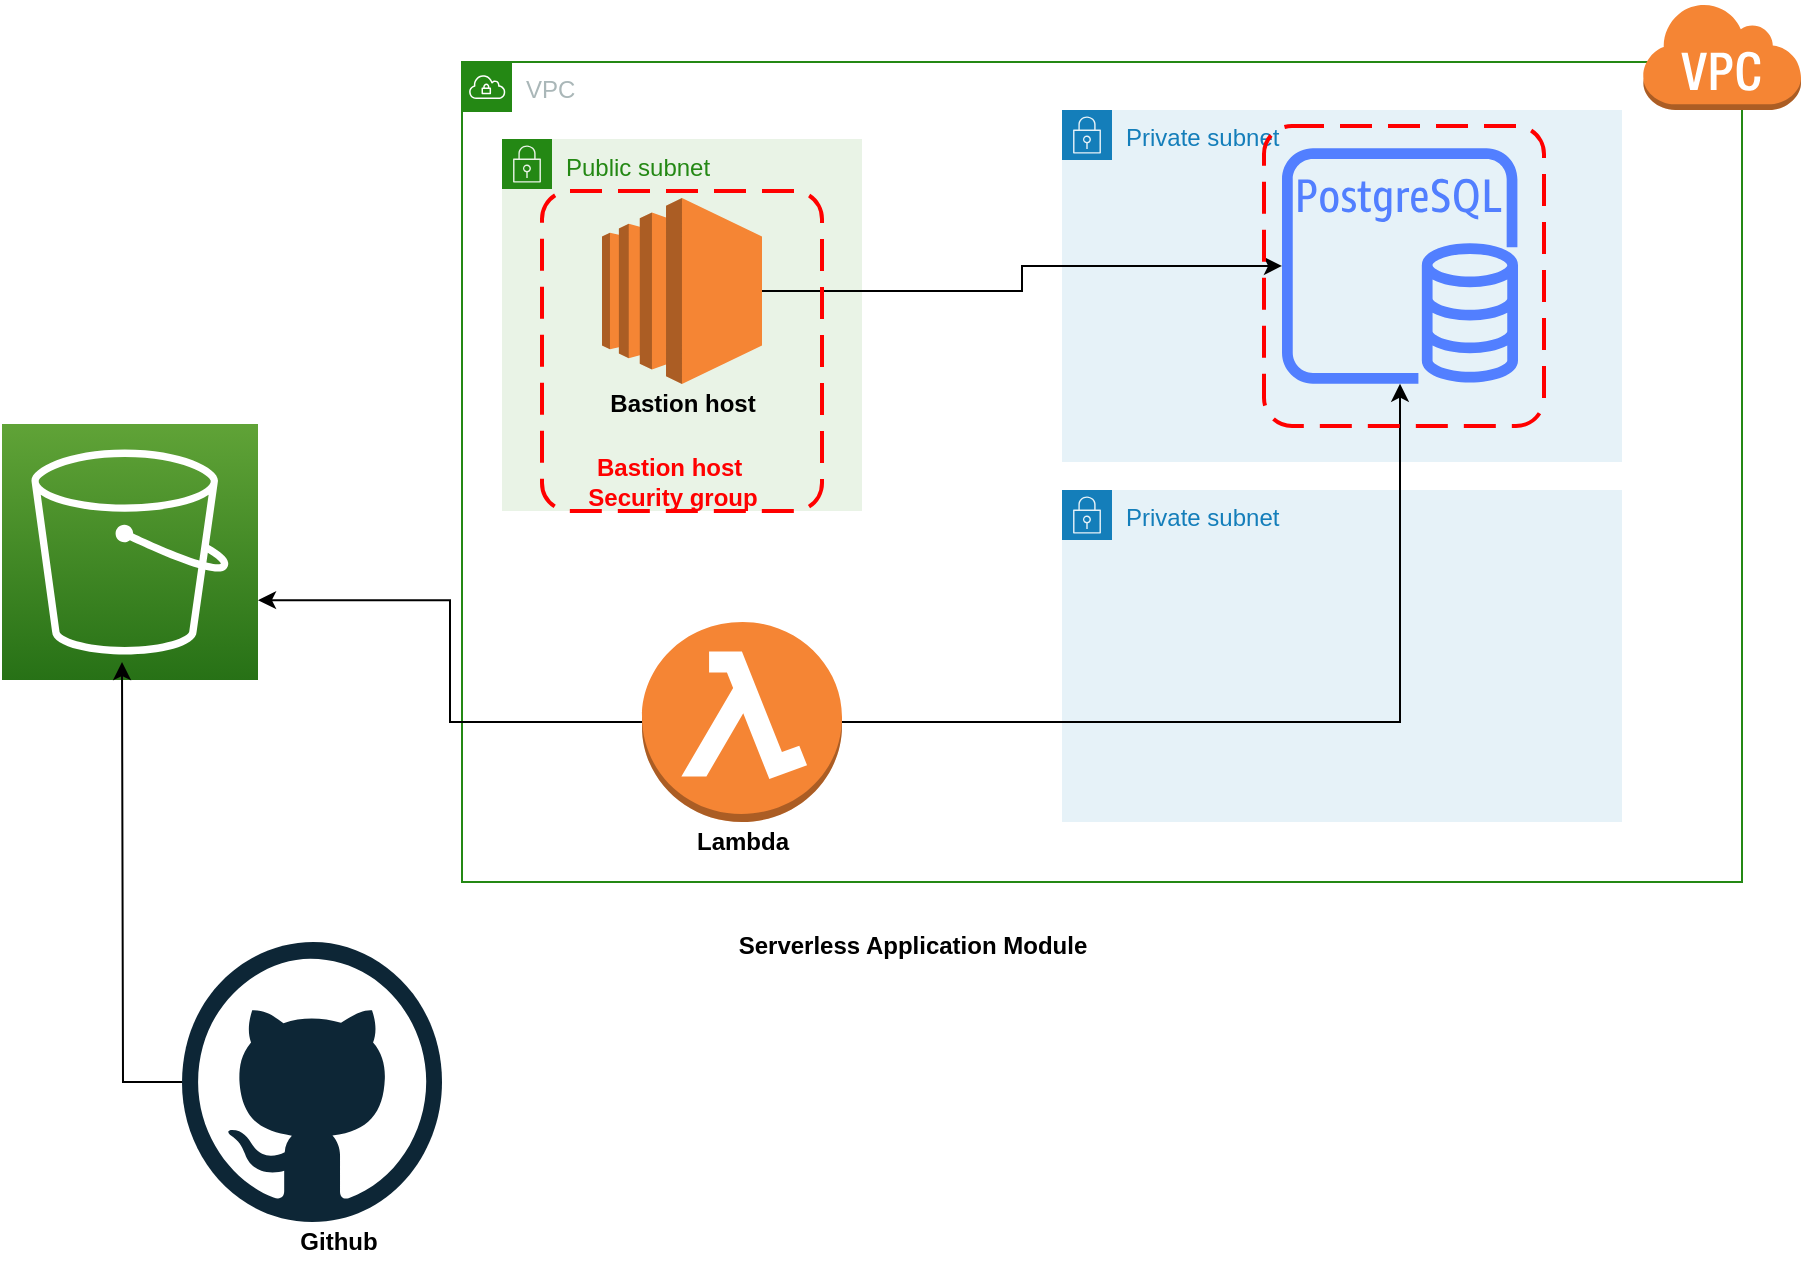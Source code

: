<mxfile version="15.5.2" type="github"><diagram id="OVfzH5pYAAs6eM7BDuYv" name="Page-1"><mxGraphModel dx="2916" dy="737" grid="1" gridSize="10" guides="1" tooltips="1" connect="1" arrows="1" fold="1" page="1" pageScale="1" pageWidth="850" pageHeight="1100" math="0" shadow="0"><root><mxCell id="0"/><mxCell id="1" parent="0"/><mxCell id="mRz5VZ8LwVsas3YyahYp-1" value="VPC" style="points=[[0,0],[0.25,0],[0.5,0],[0.75,0],[1,0],[1,0.25],[1,0.5],[1,0.75],[1,1],[0.75,1],[0.5,1],[0.25,1],[0,1],[0,0.75],[0,0.5],[0,0.25]];outlineConnect=0;gradientColor=none;html=1;whiteSpace=wrap;fontSize=12;fontStyle=0;shape=mxgraph.aws4.group;grIcon=mxgraph.aws4.group_vpc;strokeColor=#248814;fillColor=none;verticalAlign=top;align=left;spacingLeft=30;fontColor=#AAB7B8;dashed=0;" vertex="1" parent="1"><mxGeometry x="140" y="40" width="640" height="410" as="geometry"/></mxCell><mxCell id="mRz5VZ8LwVsas3YyahYp-2" value="" style="outlineConnect=0;dashed=0;verticalLabelPosition=bottom;verticalAlign=top;align=center;html=1;shape=mxgraph.aws3.virtual_private_cloud;fillColor=#F58534;gradientColor=none;" vertex="1" parent="1"><mxGeometry x="730" y="10" width="79.5" height="54" as="geometry"/></mxCell><mxCell id="mRz5VZ8LwVsas3YyahYp-3" value="Private subnet" style="points=[[0,0],[0.25,0],[0.5,0],[0.75,0],[1,0],[1,0.25],[1,0.5],[1,0.75],[1,1],[0.75,1],[0.5,1],[0.25,1],[0,1],[0,0.75],[0,0.5],[0,0.25]];outlineConnect=0;gradientColor=none;html=1;whiteSpace=wrap;fontSize=12;fontStyle=0;shape=mxgraph.aws4.group;grIcon=mxgraph.aws4.group_security_group;grStroke=0;strokeColor=#147EBA;fillColor=#E6F2F8;verticalAlign=top;align=left;spacingLeft=30;fontColor=#147EBA;dashed=0;" vertex="1" parent="1"><mxGeometry x="440" y="64" width="280" height="176" as="geometry"/></mxCell><mxCell id="mRz5VZ8LwVsas3YyahYp-4" value="Private subnet" style="points=[[0,0],[0.25,0],[0.5,0],[0.75,0],[1,0],[1,0.25],[1,0.5],[1,0.75],[1,1],[0.75,1],[0.5,1],[0.25,1],[0,1],[0,0.75],[0,0.5],[0,0.25]];outlineConnect=0;gradientColor=none;html=1;whiteSpace=wrap;fontSize=12;fontStyle=0;shape=mxgraph.aws4.group;grIcon=mxgraph.aws4.group_security_group;grStroke=0;strokeColor=#147EBA;fillColor=#E6F2F8;verticalAlign=top;align=left;spacingLeft=30;fontColor=#147EBA;dashed=0;" vertex="1" parent="1"><mxGeometry x="440" y="254" width="280" height="166" as="geometry"/></mxCell><mxCell id="mRz5VZ8LwVsas3YyahYp-6" value="" style="sketch=0;outlineConnect=0;fontColor=#232F3E;gradientColor=none;fillColor=#527FFF;strokeColor=none;dashed=0;verticalLabelPosition=bottom;verticalAlign=top;align=center;html=1;fontSize=12;fontStyle=0;aspect=fixed;pointerEvents=1;shape=mxgraph.aws4.rds_postgresql_instance;" vertex="1" parent="1"><mxGeometry x="550" y="83" width="118" height="118" as="geometry"/></mxCell><mxCell id="mRz5VZ8LwVsas3YyahYp-10" style="edgeStyle=orthogonalEdgeStyle;rounded=0;orthogonalLoop=1;jettySize=auto;html=1;" edge="1" parent="1" source="mRz5VZ8LwVsas3YyahYp-7" target="mRz5VZ8LwVsas3YyahYp-6"><mxGeometry relative="1" as="geometry"/></mxCell><mxCell id="mRz5VZ8LwVsas3YyahYp-37" style="edgeStyle=orthogonalEdgeStyle;rounded=0;orthogonalLoop=1;jettySize=auto;html=1;entryX=1;entryY=0.688;entryDx=0;entryDy=0;entryPerimeter=0;fontColor=#FF0000;" edge="1" parent="1" source="mRz5VZ8LwVsas3YyahYp-7" target="mRz5VZ8LwVsas3YyahYp-12"><mxGeometry relative="1" as="geometry"/></mxCell><mxCell id="mRz5VZ8LwVsas3YyahYp-7" value="" style="outlineConnect=0;dashed=0;verticalLabelPosition=bottom;verticalAlign=top;align=center;html=1;shape=mxgraph.aws3.lambda_function;fillColor=#F58534;gradientColor=none;" vertex="1" parent="1"><mxGeometry x="230" y="320" width="100" height="100" as="geometry"/></mxCell><mxCell id="mRz5VZ8LwVsas3YyahYp-12" value="" style="sketch=0;points=[[0,0,0],[0.25,0,0],[0.5,0,0],[0.75,0,0],[1,0,0],[0,1,0],[0.25,1,0],[0.5,1,0],[0.75,1,0],[1,1,0],[0,0.25,0],[0,0.5,0],[0,0.75,0],[1,0.25,0],[1,0.5,0],[1,0.75,0]];outlineConnect=0;fontColor=#232F3E;gradientColor=#60A337;gradientDirection=north;fillColor=#277116;strokeColor=#ffffff;dashed=0;verticalLabelPosition=bottom;verticalAlign=top;align=center;html=1;fontSize=12;fontStyle=0;aspect=fixed;shape=mxgraph.aws4.resourceIcon;resIcon=mxgraph.aws4.s3;" vertex="1" parent="1"><mxGeometry x="-90" y="221" width="128" height="128" as="geometry"/></mxCell><mxCell id="mRz5VZ8LwVsas3YyahYp-13" value="" style="shape=image;html=1;verticalAlign=top;verticalLabelPosition=bottom;labelBackgroundColor=#ffffff;imageAspect=0;aspect=fixed;image=https://cdn3.iconfinder.com/data/icons/cad-database-presentation-spreadsheet-vector-fil-2/512/19-128.png" vertex="1" parent="1"><mxGeometry x="-90" y="197" width="43" height="43" as="geometry"/></mxCell><mxCell id="mRz5VZ8LwVsas3YyahYp-18" value="Public subnet" style="points=[[0,0],[0.25,0],[0.5,0],[0.75,0],[1,0],[1,0.25],[1,0.5],[1,0.75],[1,1],[0.75,1],[0.5,1],[0.25,1],[0,1],[0,0.75],[0,0.5],[0,0.25]];outlineConnect=0;gradientColor=none;html=1;whiteSpace=wrap;fontSize=12;fontStyle=0;shape=mxgraph.aws4.group;grIcon=mxgraph.aws4.group_security_group;grStroke=0;strokeColor=#248814;fillColor=#E9F3E6;verticalAlign=top;align=left;spacingLeft=30;fontColor=#248814;dashed=0;" vertex="1" parent="1"><mxGeometry x="160" y="78.5" width="180" height="186" as="geometry"/></mxCell><mxCell id="mRz5VZ8LwVsas3YyahYp-21" style="edgeStyle=orthogonalEdgeStyle;rounded=0;orthogonalLoop=1;jettySize=auto;html=1;" edge="1" parent="1" source="mRz5VZ8LwVsas3YyahYp-20"><mxGeometry relative="1" as="geometry"><mxPoint x="-30" y="340" as="targetPoint"/></mxGeometry></mxCell><mxCell id="mRz5VZ8LwVsas3YyahYp-20" value="" style="dashed=0;outlineConnect=0;html=1;align=center;labelPosition=center;verticalLabelPosition=bottom;verticalAlign=top;shape=mxgraph.weblogos.github" vertex="1" parent="1"><mxGeometry y="480" width="130" height="140" as="geometry"/></mxCell><mxCell id="mRz5VZ8LwVsas3YyahYp-26" style="edgeStyle=orthogonalEdgeStyle;rounded=0;orthogonalLoop=1;jettySize=auto;html=1;" edge="1" parent="1" source="mRz5VZ8LwVsas3YyahYp-22" target="mRz5VZ8LwVsas3YyahYp-6"><mxGeometry relative="1" as="geometry"/></mxCell><mxCell id="mRz5VZ8LwVsas3YyahYp-22" value="" style="outlineConnect=0;dashed=0;verticalLabelPosition=bottom;verticalAlign=top;align=center;html=1;shape=mxgraph.aws3.ec2;fillColor=#F58534;gradientColor=none;" vertex="1" parent="1"><mxGeometry x="210" y="108" width="80" height="93" as="geometry"/></mxCell><mxCell id="mRz5VZ8LwVsas3YyahYp-25" value="&lt;b&gt;Bastion host&lt;/b&gt;" style="text;html=1;align=center;verticalAlign=middle;resizable=0;points=[];autosize=1;strokeColor=none;fillColor=none;" vertex="1" parent="1"><mxGeometry x="205" y="201" width="90" height="20" as="geometry"/></mxCell><mxCell id="mRz5VZ8LwVsas3YyahYp-27" value="&lt;b&gt;Lambda&lt;/b&gt;" style="text;html=1;align=center;verticalAlign=middle;resizable=0;points=[];autosize=1;strokeColor=none;fillColor=none;" vertex="1" parent="1"><mxGeometry x="250" y="420" width="60" height="20" as="geometry"/></mxCell><mxCell id="mRz5VZ8LwVsas3YyahYp-28" value="&lt;b&gt;Github&lt;/b&gt;" style="text;html=1;align=center;verticalAlign=middle;resizable=0;points=[];autosize=1;strokeColor=none;fillColor=none;" vertex="1" parent="1"><mxGeometry x="53" y="620" width="50" height="20" as="geometry"/></mxCell><mxCell id="mRz5VZ8LwVsas3YyahYp-29" value="" style="rounded=1;arcSize=10;dashed=1;strokeColor=#ff0000;fillColor=none;gradientColor=none;dashPattern=8 4;strokeWidth=2;" vertex="1" parent="1"><mxGeometry x="180" y="104.5" width="140" height="160" as="geometry"/></mxCell><mxCell id="mRz5VZ8LwVsas3YyahYp-30" value="" style="rounded=1;arcSize=10;dashed=1;strokeColor=#ff0000;fillColor=none;gradientColor=none;dashPattern=8 4;strokeWidth=2;" vertex="1" parent="1"><mxGeometry x="541" y="72" width="140" height="150" as="geometry"/></mxCell><mxCell id="mRz5VZ8LwVsas3YyahYp-31" value="&lt;b&gt;&lt;font color=&quot;#ff0000&quot;&gt;Bastion host&amp;nbsp;&lt;br&gt;Security group&lt;/font&gt;&lt;br&gt;&lt;/b&gt;" style="text;html=1;align=center;verticalAlign=middle;resizable=0;points=[];autosize=1;strokeColor=none;fillColor=none;" vertex="1" parent="1"><mxGeometry x="195" y="234.5" width="100" height="30" as="geometry"/></mxCell><mxCell id="mRz5VZ8LwVsas3YyahYp-33" value="" style="shape=image;html=1;verticalAlign=top;verticalLabelPosition=bottom;labelBackgroundColor=#ffffff;imageAspect=0;aspect=fixed;image=https://cdn3.iconfinder.com/data/icons/mapicons/icons/days-sam.png;fontColor=#FF0000;" vertex="1" parent="1"><mxGeometry x="300" y="388" width="84" height="84" as="geometry"/></mxCell><mxCell id="mRz5VZ8LwVsas3YyahYp-35" value="&lt;b&gt;Serverless Application Module&lt;/b&gt;" style="text;html=1;align=center;verticalAlign=middle;resizable=0;points=[];autosize=1;strokeColor=none;fillColor=none;" vertex="1" parent="1"><mxGeometry x="270" y="472" width="190" height="20" as="geometry"/></mxCell></root></mxGraphModel></diagram></mxfile>